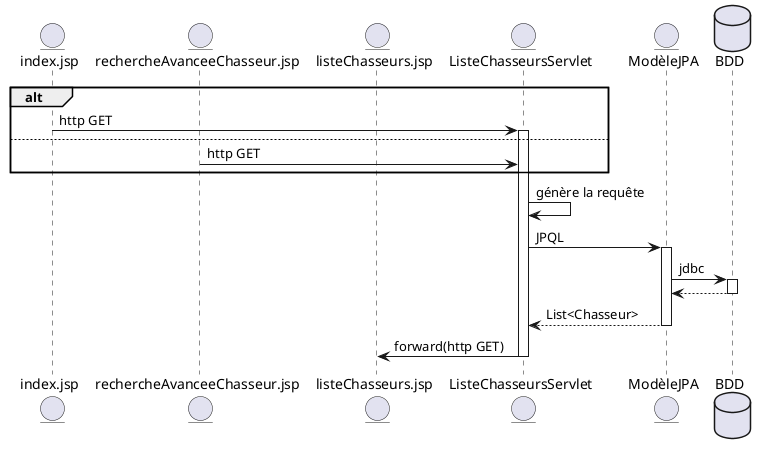 @startuml Liste Chasseurs
entity index.jsp
entity rechercheAvanceeChasseur.jsp
entity listeChasseurs.jsp
entity ListeChasseursServlet as LCS
entity ModèleJPA
database BDD
alt
  index.jsp -> LCS: http GET
  activate LCS
else
  rechercheAvanceeChasseur.jsp -> LCS: http GET
end
LCS -> LCS: génère la requête
LCS -> ModèleJPA: JPQL
activate ModèleJPA
ModèleJPA -> BDD: jdbc
activate BDD
BDD --> ModèleJPA
deactivate BDD
ModèleJPA --> LCS: List<Chasseur>
deactivate ModèleJPA
LCS -> listeChasseurs.jsp: forward(http GET)
deactivate LCS
@enduml